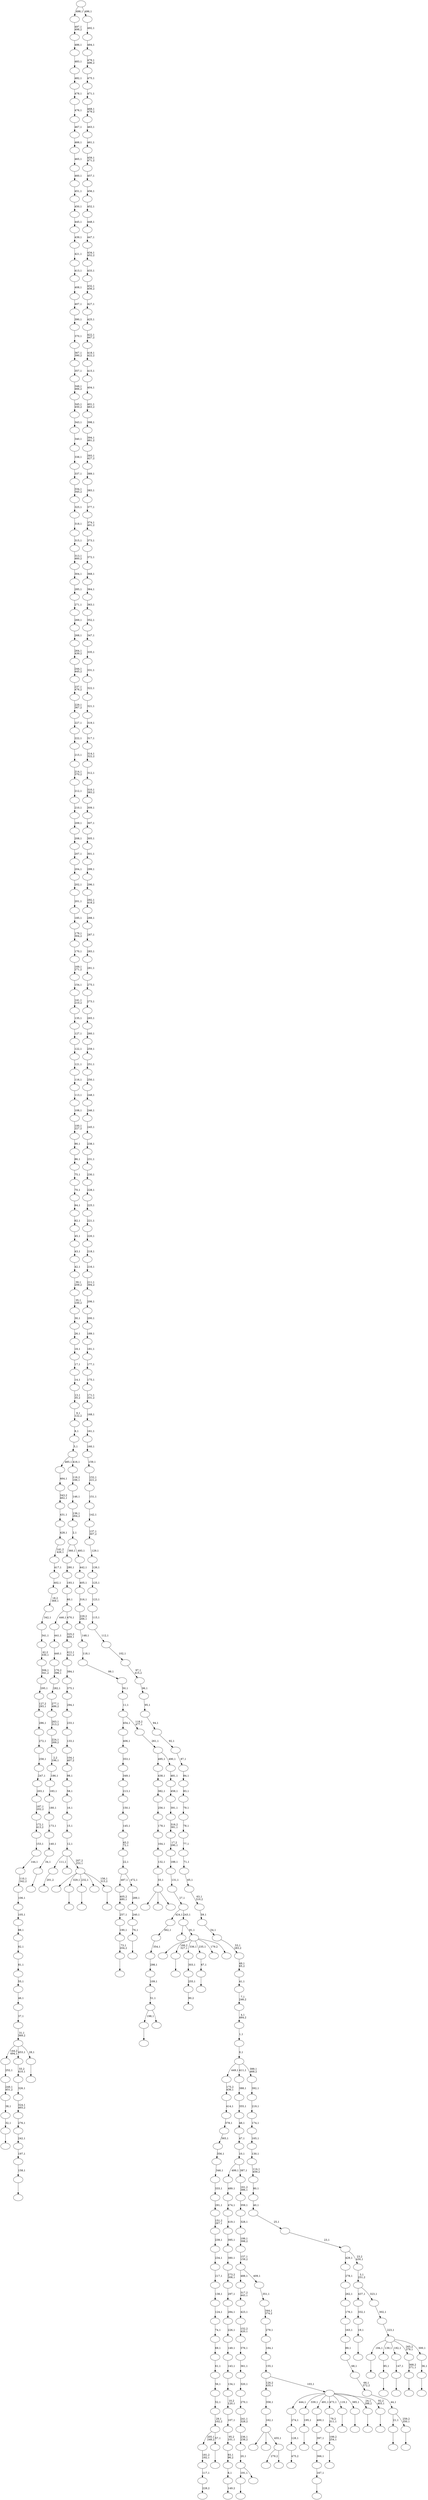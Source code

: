 digraph T {
	550 [label=""]
	549 [label=""]
	548 [label=""]
	547 [label=""]
	546 [label=""]
	545 [label=""]
	544 [label=""]
	543 [label=""]
	542 [label=""]
	541 [label=""]
	540 [label=""]
	539 [label=""]
	538 [label=""]
	537 [label=""]
	536 [label=""]
	535 [label=""]
	534 [label=""]
	533 [label=""]
	532 [label=""]
	531 [label=""]
	530 [label=""]
	529 [label=""]
	528 [label=""]
	527 [label=""]
	526 [label=""]
	525 [label=""]
	524 [label=""]
	523 [label=""]
	522 [label=""]
	521 [label=""]
	520 [label=""]
	519 [label=""]
	518 [label=""]
	517 [label=""]
	516 [label=""]
	515 [label=""]
	514 [label=""]
	513 [label=""]
	512 [label=""]
	511 [label=""]
	510 [label=""]
	509 [label=""]
	508 [label=""]
	507 [label=""]
	506 [label=""]
	505 [label=""]
	504 [label=""]
	503 [label=""]
	502 [label=""]
	501 [label=""]
	500 [label=""]
	499 [label=""]
	498 [label=""]
	497 [label=""]
	496 [label=""]
	495 [label=""]
	494 [label=""]
	493 [label=""]
	492 [label=""]
	491 [label=""]
	490 [label=""]
	489 [label=""]
	488 [label=""]
	487 [label=""]
	486 [label=""]
	485 [label=""]
	484 [label=""]
	483 [label=""]
	482 [label=""]
	481 [label=""]
	480 [label=""]
	479 [label=""]
	478 [label=""]
	477 [label=""]
	476 [label=""]
	475 [label=""]
	474 [label=""]
	473 [label=""]
	472 [label=""]
	471 [label=""]
	470 [label=""]
	469 [label=""]
	468 [label=""]
	467 [label=""]
	466 [label=""]
	465 [label=""]
	464 [label=""]
	463 [label=""]
	462 [label=""]
	461 [label=""]
	460 [label=""]
	459 [label=""]
	458 [label=""]
	457 [label=""]
	456 [label=""]
	455 [label=""]
	454 [label=""]
	453 [label=""]
	452 [label=""]
	451 [label=""]
	450 [label=""]
	449 [label=""]
	448 [label=""]
	447 [label=""]
	446 [label=""]
	445 [label=""]
	444 [label=""]
	443 [label=""]
	442 [label=""]
	441 [label=""]
	440 [label=""]
	439 [label=""]
	438 [label=""]
	437 [label=""]
	436 [label=""]
	435 [label=""]
	434 [label=""]
	433 [label=""]
	432 [label=""]
	431 [label=""]
	430 [label=""]
	429 [label=""]
	428 [label=""]
	427 [label=""]
	426 [label=""]
	425 [label=""]
	424 [label=""]
	423 [label=""]
	422 [label=""]
	421 [label=""]
	420 [label=""]
	419 [label=""]
	418 [label=""]
	417 [label=""]
	416 [label=""]
	415 [label=""]
	414 [label=""]
	413 [label=""]
	412 [label=""]
	411 [label=""]
	410 [label=""]
	409 [label=""]
	408 [label=""]
	407 [label=""]
	406 [label=""]
	405 [label=""]
	404 [label=""]
	403 [label=""]
	402 [label=""]
	401 [label=""]
	400 [label=""]
	399 [label=""]
	398 [label=""]
	397 [label=""]
	396 [label=""]
	395 [label=""]
	394 [label=""]
	393 [label=""]
	392 [label=""]
	391 [label=""]
	390 [label=""]
	389 [label=""]
	388 [label=""]
	387 [label=""]
	386 [label=""]
	385 [label=""]
	384 [label=""]
	383 [label=""]
	382 [label=""]
	381 [label=""]
	380 [label=""]
	379 [label=""]
	378 [label=""]
	377 [label=""]
	376 [label=""]
	375 [label=""]
	374 [label=""]
	373 [label=""]
	372 [label=""]
	371 [label=""]
	370 [label=""]
	369 [label=""]
	368 [label=""]
	367 [label=""]
	366 [label=""]
	365 [label=""]
	364 [label=""]
	363 [label=""]
	362 [label=""]
	361 [label=""]
	360 [label=""]
	359 [label=""]
	358 [label=""]
	357 [label=""]
	356 [label=""]
	355 [label=""]
	354 [label=""]
	353 [label=""]
	352 [label=""]
	351 [label=""]
	350 [label=""]
	349 [label=""]
	348 [label=""]
	347 [label=""]
	346 [label=""]
	345 [label=""]
	344 [label=""]
	343 [label=""]
	342 [label=""]
	341 [label=""]
	340 [label=""]
	339 [label=""]
	338 [label=""]
	337 [label=""]
	336 [label=""]
	335 [label=""]
	334 [label=""]
	333 [label=""]
	332 [label=""]
	331 [label=""]
	330 [label=""]
	329 [label=""]
	328 [label=""]
	327 [label=""]
	326 [label=""]
	325 [label=""]
	324 [label=""]
	323 [label=""]
	322 [label=""]
	321 [label=""]
	320 [label=""]
	319 [label=""]
	318 [label=""]
	317 [label=""]
	316 [label=""]
	315 [label=""]
	314 [label=""]
	313 [label=""]
	312 [label=""]
	311 [label=""]
	310 [label=""]
	309 [label=""]
	308 [label=""]
	307 [label=""]
	306 [label=""]
	305 [label=""]
	304 [label=""]
	303 [label=""]
	302 [label=""]
	301 [label=""]
	300 [label=""]
	299 [label=""]
	298 [label=""]
	297 [label=""]
	296 [label=""]
	295 [label=""]
	294 [label=""]
	293 [label=""]
	292 [label=""]
	291 [label=""]
	290 [label=""]
	289 [label=""]
	288 [label=""]
	287 [label=""]
	286 [label=""]
	285 [label=""]
	284 [label=""]
	283 [label=""]
	282 [label=""]
	281 [label=""]
	280 [label=""]
	279 [label=""]
	278 [label=""]
	277 [label=""]
	276 [label=""]
	275 [label=""]
	274 [label=""]
	273 [label=""]
	272 [label=""]
	271 [label=""]
	270 [label=""]
	269 [label=""]
	268 [label=""]
	267 [label=""]
	266 [label=""]
	265 [label=""]
	264 [label=""]
	263 [label=""]
	262 [label=""]
	261 [label=""]
	260 [label=""]
	259 [label=""]
	258 [label=""]
	257 [label=""]
	256 [label=""]
	255 [label=""]
	254 [label=""]
	253 [label=""]
	252 [label=""]
	251 [label=""]
	250 [label=""]
	249 [label=""]
	248 [label=""]
	247 [label=""]
	246 [label=""]
	245 [label=""]
	244 [label=""]
	243 [label=""]
	242 [label=""]
	241 [label=""]
	240 [label=""]
	239 [label=""]
	238 [label=""]
	237 [label=""]
	236 [label=""]
	235 [label=""]
	234 [label=""]
	233 [label=""]
	232 [label=""]
	231 [label=""]
	230 [label=""]
	229 [label=""]
	228 [label=""]
	227 [label=""]
	226 [label=""]
	225 [label=""]
	224 [label=""]
	223 [label=""]
	222 [label=""]
	221 [label=""]
	220 [label=""]
	219 [label=""]
	218 [label=""]
	217 [label=""]
	216 [label=""]
	215 [label=""]
	214 [label=""]
	213 [label=""]
	212 [label=""]
	211 [label=""]
	210 [label=""]
	209 [label=""]
	208 [label=""]
	207 [label=""]
	206 [label=""]
	205 [label=""]
	204 [label=""]
	203 [label=""]
	202 [label=""]
	201 [label=""]
	200 [label=""]
	199 [label=""]
	198 [label=""]
	197 [label=""]
	196 [label=""]
	195 [label=""]
	194 [label=""]
	193 [label=""]
	192 [label=""]
	191 [label=""]
	190 [label=""]
	189 [label=""]
	188 [label=""]
	187 [label=""]
	186 [label=""]
	185 [label=""]
	184 [label=""]
	183 [label=""]
	182 [label=""]
	181 [label=""]
	180 [label=""]
	179 [label=""]
	178 [label=""]
	177 [label=""]
	176 [label=""]
	175 [label=""]
	174 [label=""]
	173 [label=""]
	172 [label=""]
	171 [label=""]
	170 [label=""]
	169 [label=""]
	168 [label=""]
	167 [label=""]
	166 [label=""]
	165 [label=""]
	164 [label=""]
	163 [label=""]
	162 [label=""]
	161 [label=""]
	160 [label=""]
	159 [label=""]
	158 [label=""]
	157 [label=""]
	156 [label=""]
	155 [label=""]
	154 [label=""]
	153 [label=""]
	152 [label=""]
	151 [label=""]
	150 [label=""]
	149 [label=""]
	148 [label=""]
	147 [label=""]
	146 [label=""]
	145 [label=""]
	144 [label=""]
	143 [label=""]
	142 [label=""]
	141 [label=""]
	140 [label=""]
	139 [label=""]
	138 [label=""]
	137 [label=""]
	136 [label=""]
	135 [label=""]
	134 [label=""]
	133 [label=""]
	132 [label=""]
	131 [label=""]
	130 [label=""]
	129 [label=""]
	128 [label=""]
	127 [label=""]
	126 [label=""]
	125 [label=""]
	124 [label=""]
	123 [label=""]
	122 [label=""]
	121 [label=""]
	120 [label=""]
	119 [label=""]
	118 [label=""]
	117 [label=""]
	116 [label=""]
	115 [label=""]
	114 [label=""]
	113 [label=""]
	112 [label=""]
	111 [label=""]
	110 [label=""]
	109 [label=""]
	108 [label=""]
	107 [label=""]
	106 [label=""]
	105 [label=""]
	104 [label=""]
	103 [label=""]
	102 [label=""]
	101 [label=""]
	100 [label=""]
	99 [label=""]
	98 [label=""]
	97 [label=""]
	96 [label=""]
	95 [label=""]
	94 [label=""]
	93 [label=""]
	92 [label=""]
	91 [label=""]
	90 [label=""]
	89 [label=""]
	88 [label=""]
	87 [label=""]
	86 [label=""]
	85 [label=""]
	84 [label=""]
	83 [label=""]
	82 [label=""]
	81 [label=""]
	80 [label=""]
	79 [label=""]
	78 [label=""]
	77 [label=""]
	76 [label=""]
	75 [label=""]
	74 [label=""]
	73 [label=""]
	72 [label=""]
	71 [label=""]
	70 [label=""]
	69 [label=""]
	68 [label=""]
	67 [label=""]
	66 [label=""]
	65 [label=""]
	64 [label=""]
	63 [label=""]
	62 [label=""]
	61 [label=""]
	60 [label=""]
	59 [label=""]
	58 [label=""]
	57 [label=""]
	56 [label=""]
	55 [label=""]
	54 [label=""]
	53 [label=""]
	52 [label=""]
	51 [label=""]
	50 [label=""]
	49 [label=""]
	48 [label=""]
	47 [label=""]
	46 [label=""]
	45 [label=""]
	44 [label=""]
	43 [label=""]
	42 [label=""]
	41 [label=""]
	40 [label=""]
	39 [label=""]
	38 [label=""]
	37 [label=""]
	36 [label=""]
	35 [label=""]
	34 [label=""]
	33 [label=""]
	32 [label=""]
	31 [label=""]
	30 [label=""]
	29 [label=""]
	28 [label=""]
	27 [label=""]
	26 [label=""]
	25 [label=""]
	24 [label=""]
	23 [label=""]
	22 [label=""]
	21 [label=""]
	20 [label=""]
	19 [label=""]
	18 [label=""]
	17 [label=""]
	16 [label=""]
	15 [label=""]
	14 [label=""]
	13 [label=""]
	12 [label=""]
	11 [label=""]
	10 [label=""]
	9 [label=""]
	8 [label=""]
	7 [label=""]
	6 [label=""]
	5 [label=""]
	4 [label=""]
	3 [label=""]
	2 [label=""]
	1 [label=""]
	0 [label=""]
	547 -> 548 [label=""]
	544 -> 545 [label=""]
	542 -> 543 [label=""]
	541 -> 542 [label="73,1\n204,2"]
	540 -> 541 [label="190,1"]
	539 -> 540 [label="257,1"]
	538 -> 539 [label="405,2\n480,1"]
	536 -> 537 [label=""]
	535 -> 536 [label="32,1"]
	534 -> 535 [label="38,1"]
	533 -> 534 [label="249,1\n451,2"]
	532 -> 533 [label="252,1"]
	530 -> 531 [label=""]
	528 -> 529 [label=""]
	526 -> 527 [label="475,2"]
	525 -> 526 [label="128,1"]
	524 -> 525 [label="274,1"]
	522 -> 523 [label=""]
	520 -> 521 [label=""]
	519 -> 520 [label="195,1"]
	516 -> 517 [label=""]
	514 -> 515 [label="228,2"]
	513 -> 514 [label="117,1"]
	512 -> 513 [label="181,2\n182,1"]
	509 -> 510 [label=""]
	508 -> 512 [label="205,1\n248,2"]
	508 -> 509 [label="57,1"]
	507 -> 508 [label="29,1\n102,2"]
	506 -> 507 [label="52,1"]
	505 -> 506 [label="56,1"]
	504 -> 505 [label="61,1"]
	503 -> 504 [label="69,1"]
	502 -> 503 [label="74,1"]
	501 -> 502 [label="124,1"]
	500 -> 501 [label="138,1"]
	499 -> 500 [label="217,1"]
	498 -> 499 [label="234,1"]
	497 -> 498 [label="239,1"]
	496 -> 497 [label="151,2\n267,1"]
	495 -> 496 [label="291,1"]
	494 -> 495 [label="333,1"]
	493 -> 494 [label="346,1"]
	492 -> 493 [label="356,1"]
	491 -> 492 [label="365,1"]
	490 -> 491 [label="378,1"]
	489 -> 490 [label="414,1"]
	488 -> 489 [label="175,2\n436,1"]
	486 -> 487 [label=""]
	485 -> 486 [label="167,1"]
	484 -> 485 [label="366,1"]
	483 -> 484 [label="397,1"]
	482 -> 483 [label="400,1"]
	480 -> 481 [label=""]
	478 -> 479 [label="201,2"]
	476 -> 477 [label=""]
	475 -> 476 [label="76,1"]
	474 -> 475 [label="240,1"]
	473 -> 474 [label="289,1"]
	472 -> 538 [label="487,1"]
	472 -> 473 [label="472,1"]
	471 -> 472 [label="22,1"]
	470 -> 471 [label="45,2\n72,1"]
	469 -> 470 [label="145,1"]
	468 -> 469 [label="150,1"]
	467 -> 468 [label="213,1"]
	466 -> 467 [label="349,1"]
	465 -> 466 [label="353,1"]
	464 -> 465 [label="406,1"]
	462 -> 463 [label=""]
	461 -> 462 [label="34,1"]
	460 -> 461 [label="140,1"]
	459 -> 460 [label="173,1"]
	458 -> 459 [label="180,1"]
	457 -> 458 [label="183,1"]
	456 -> 457 [label="186,1"]
	455 -> 456 [label="2,2\n196,1"]
	454 -> 455 [label="224,1\n269,2"]
	453 -> 454 [label="263,1\n313,2"]
	452 -> 453 [label="277,1\n486,2"]
	451 -> 452 [label="282,1"]
	450 -> 451 [label="170,2\n396,1"]
	449 -> 450 [label="440,1"]
	448 -> 449 [label="441,1"]
	446 -> 447 [label=""]
	445 -> 446 [label="85,1"]
	442 -> 443 [label=""]
	441 -> 442 [label="199,2\n254,1"]
	440 -> 441 [label="79,2\n311,1"]
	438 -> 439 [label=""]
	436 -> 522 [label="191,1"]
	436 -> 437 [label=""]
	435 -> 436 [label="20,1"]
	434 -> 435 [label="236,1\n238,2"]
	433 -> 434 [label="241,1\n328,2"]
	432 -> 433 [label="270,1"]
	431 -> 432 [label="320,1"]
	430 -> 431 [label="361,1"]
	429 -> 430 [label="376,1"]
	428 -> 429 [label="152,2\n420,1"]
	427 -> 428 [label="423,1"]
	426 -> 427 [label="317,2\n443,1"]
	424 -> 425 [label="149,2"]
	423 -> 424 [label="6,1"]
	422 -> 423 [label="93,1\n96,2"]
	421 -> 422 [label="95,2\n101,1"]
	420 -> 421 [label="107,1"]
	419 -> 420 [label="10,2\n120,1"]
	418 -> 419 [label="134,1"]
	417 -> 418 [label="143,1"]
	416 -> 417 [label="149,1"]
	415 -> 416 [label="226,1"]
	414 -> 415 [label="284,1"]
	413 -> 414 [label="297,1"]
	412 -> 413 [label="273,2\n308,1"]
	411 -> 412 [label="380,1"]
	410 -> 411 [label="395,1"]
	409 -> 410 [label="419,1"]
	408 -> 409 [label="474,1"]
	407 -> 408 [label="489,1"]
	405 -> 546 [label=""]
	405 -> 511 [label=""]
	405 -> 406 [label=""]
	404 -> 405 [label="33,1"]
	403 -> 404 [label="132,1"]
	402 -> 403 [label="164,1"]
	401 -> 402 [label="178,1"]
	400 -> 401 [label="256,1"]
	399 -> 400 [label="382,1"]
	398 -> 399 [label="438,1"]
	394 -> 544 [label="198,1"]
	394 -> 395 [label=""]
	393 -> 394 [label="51,1"]
	392 -> 393 [label="109,1"]
	391 -> 392 [label="298,1"]
	390 -> 391 [label="354,1"]
	389 -> 390 [label="362,1"]
	386 -> 387 [label=""]
	385 -> 386 [label="158,1"]
	384 -> 385 [label="197,1"]
	383 -> 384 [label="242,1"]
	382 -> 383 [label="276,1"]
	381 -> 382 [label="324,1\n465,2"]
	380 -> 381 [label="326,1"]
	379 -> 380 [label="55,2\n410,1"]
	377 -> 378 [label=""]
	376 -> 377 [label="19,1"]
	375 -> 376 [label="332,1"]
	373 -> 374 [label=""]
	372 -> 373 [label="147,1"]
	370 -> 371 [label=""]
	369 -> 370 [label="368,2\n371,1"]
	367 -> 550 [label="279,2"]
	367 -> 368 [label=""]
	366 -> 444 [label=""]
	366 -> 397 [label=""]
	366 -> 367 [label="455,1"]
	365 -> 366 [label="162,1"]
	364 -> 365 [label="358,1"]
	362 -> 363 [label=""]
	360 -> 361 [label="90,2"]
	359 -> 360 [label="255,1"]
	358 -> 359 [label="303,1"]
	356 -> 357 [label=""]
	355 -> 530 [label="21,1"]
	355 -> 356 [label="259,2\n350,1"]
	354 -> 355 [label="44,1"]
	353 -> 354 [label="66,1\n372,2"]
	352 -> 353 [label="68,1"]
	351 -> 352 [label="89,1"]
	350 -> 351 [label="163,1"]
	349 -> 350 [label="176,1"]
	348 -> 349 [label="262,1"]
	347 -> 348 [label="278,1"]
	345 -> 346 [label=""]
	344 -> 532 [label="144,2\n494,1"]
	344 -> 379 [label="453,1"]
	344 -> 345 [label="28,1"]
	343 -> 344 [label="31,1\n369,2"]
	342 -> 343 [label="37,1"]
	341 -> 342 [label="46,1"]
	340 -> 341 [label="55,1"]
	339 -> 340 [label="81,1"]
	338 -> 339 [label="82,1"]
	337 -> 338 [label="88,1"]
	336 -> 337 [label="105,1"]
	335 -> 336 [label="106,1"]
	334 -> 335 [label="110,1\n342,2"]
	333 -> 334 [label="144,1"]
	332 -> 333 [label="153,1"]
	331 -> 332 [label="172,1\n413,2"]
	330 -> 331 [label="187,1\n202,2"]
	329 -> 330 [label="203,1"]
	328 -> 329 [label="247,1"]
	327 -> 328 [label="258,1"]
	326 -> 327 [label="272,1"]
	325 -> 326 [label="286,1"]
	324 -> 325 [label="127,2\n293,1"]
	323 -> 324 [label="295,1"]
	322 -> 323 [label="306,1\n341,2"]
	321 -> 322 [label="42,2\n330,1"]
	320 -> 321 [label="341,1"]
	319 -> 320 [label="342,1"]
	318 -> 319 [label="18,2\n369,1"]
	317 -> 318 [label="402,1"]
	316 -> 317 [label="417,1"]
	315 -> 316 [label="141,2\n426,1"]
	314 -> 315 [label="428,1"]
	313 -> 314 [label="431,1"]
	312 -> 313 [label="343,2\n462,1"]
	311 -> 312 [label="464,1"]
	309 -> 310 [label=""]
	307 -> 308 [label=""]
	306 -> 518 [label=""]
	306 -> 516 [label="329,1"]
	306 -> 480 [label="232,1"]
	306 -> 396 [label=""]
	306 -> 307 [label="156,1\n315,2"]
	305 -> 478 [label="111,1"]
	305 -> 388 [label=""]
	305 -> 306 [label="207,2\n253,1"]
	304 -> 305 [label="12,1"]
	303 -> 304 [label="15,1"]
	302 -> 303 [label="16,1"]
	301 -> 302 [label="58,1"]
	300 -> 301 [label="98,1"]
	299 -> 300 [label="104,1\n407,2"]
	298 -> 299 [label="133,1"]
	297 -> 298 [label="233,1"]
	296 -> 297 [label="294,1"]
	295 -> 296 [label="375,1"]
	294 -> 295 [label="384,1"]
	293 -> 294 [label="412,1\n421,2"]
	292 -> 293 [label="325,2\n469,1"]
	291 -> 448 [label="446,1"]
	291 -> 292 [label="470,1"]
	290 -> 291 [label="60,1"]
	289 -> 290 [label="193,1"]
	288 -> 289 [label="280,1"]
	286 -> 287 [label=""]
	285 -> 286 [label="67,1"]
	283 -> 284 [label=""]
	282 -> 524 [label="444,1"]
	282 -> 519 [label="339,1"]
	282 -> 482 [label="491,1"]
	282 -> 440 [label="473,1"]
	282 -> 438 [label="119,1"]
	282 -> 362 [label="385,1"]
	282 -> 309 [label="24,1\n288,2"]
	282 -> 283 [label="92,2\n403,1"]
	281 -> 364 [label="126,2\n435,1"]
	281 -> 282 [label="103,1"]
	280 -> 281 [label="155,1"]
	279 -> 280 [label="184,1"]
	278 -> 279 [label="279,1"]
	277 -> 278 [label="344,1\n374,2"]
	276 -> 277 [label="351,1"]
	275 -> 426 [label="488,1"]
	275 -> 276 [label="409,1"]
	274 -> 275 [label="157,1\n159,2"]
	273 -> 274 [label="199,1\n398,2"]
	272 -> 273 [label="328,1"]
	271 -> 272 [label="359,1"]
	270 -> 271 [label="161,2\n386,1"]
	269 -> 407 [label="499,1"]
	269 -> 270 [label="387,1"]
	268 -> 269 [label="10,1"]
	267 -> 268 [label="47,1"]
	266 -> 267 [label="48,1"]
	265 -> 266 [label="355,1"]
	264 -> 265 [label="388,1"]
	260 -> 549 [label=""]
	260 -> 528 [label="166,2\n327,1"]
	260 -> 358 [label="336,1"]
	260 -> 285 [label="235,1"]
	260 -> 263 [label="179,2"]
	260 -> 261 [label=""]
	259 -> 262 [label=""]
	259 -> 260 [label="91,1"]
	258 -> 389 [label="424,1"]
	258 -> 259 [label="243,1"]
	257 -> 258 [label="27,1"]
	256 -> 257 [label="131,1"]
	255 -> 256 [label="188,1"]
	254 -> 255 [label="17,2\n290,1"]
	253 -> 254 [label="316,2\n381,1"]
	252 -> 253 [label="391,1"]
	251 -> 252 [label="458,1"]
	250 -> 251 [label="481,1"]
	249 -> 398 [label="495,1"]
	249 -> 250 [label="490,1"]
	248 -> 249 [label="261,1"]
	247 -> 464 [label="454,1"]
	247 -> 248 [label="118,2\n477,1"]
	246 -> 247 [label="11,1"]
	245 -> 246 [label="50,1"]
	244 -> 245 [label="99,1"]
	243 -> 244 [label="118,1"]
	242 -> 243 [label="148,1"]
	241 -> 242 [label="229,2\n266,1"]
	240 -> 241 [label="316,1"]
	239 -> 240 [label="405,1"]
	238 -> 239 [label="442,1"]
	237 -> 288 [label="360,1"]
	237 -> 238 [label="493,1"]
	236 -> 237 [label="2,1"]
	235 -> 236 [label="136,1\n264,2"]
	234 -> 235 [label="146,1"]
	233 -> 234 [label="116,2\n166,1"]
	232 -> 311 [label="485,1"]
	232 -> 233 [label="416,1"]
	231 -> 232 [label="5,1"]
	230 -> 231 [label="8,1"]
	229 -> 230 [label="9,1\n122,2"]
	228 -> 229 [label="13,1\n35,2"]
	227 -> 228 [label="14,1"]
	226 -> 227 [label="17,1"]
	225 -> 226 [label="18,1"]
	224 -> 225 [label="26,1"]
	223 -> 224 [label="30,1"]
	222 -> 223 [label="35,1\n100,2"]
	221 -> 222 [label="39,1\n209,2"]
	220 -> 221 [label="42,1"]
	219 -> 220 [label="43,1"]
	218 -> 219 [label="45,1"]
	217 -> 218 [label="62,1"]
	216 -> 217 [label="64,1"]
	215 -> 216 [label="70,1"]
	214 -> 215 [label="75,1"]
	213 -> 214 [label="86,1"]
	212 -> 213 [label="90,1"]
	211 -> 212 [label="100,1\n227,2"]
	210 -> 211 [label="108,1"]
	209 -> 210 [label="113,1"]
	208 -> 209 [label="116,1"]
	207 -> 208 [label="121,1"]
	206 -> 207 [label="122,1"]
	205 -> 206 [label="127,1"]
	204 -> 205 [label="135,1"]
	203 -> 204 [label="141,1\n210,2"]
	202 -> 203 [label="154,1"]
	201 -> 202 [label="169,1\n271,2"]
	200 -> 201 [label="170,1"]
	199 -> 200 [label="179,1\n304,2"]
	198 -> 199 [label="185,1"]
	197 -> 198 [label="201,1"]
	196 -> 197 [label="202,1"]
	195 -> 196 [label="204,1"]
	194 -> 195 [label="207,1"]
	193 -> 194 [label="208,1"]
	192 -> 193 [label="209,1"]
	191 -> 192 [label="210,1"]
	190 -> 191 [label="212,1"]
	189 -> 190 [label="214,1\n370,2"]
	188 -> 189 [label="215,1"]
	187 -> 188 [label="222,1"]
	186 -> 187 [label="227,1"]
	185 -> 186 [label="229,1\n367,2"]
	184 -> 185 [label="237,1\n476,2"]
	183 -> 184 [label="244,1\n445,2"]
	182 -> 183 [label="264,1\n439,2"]
	181 -> 182 [label="268,1"]
	180 -> 181 [label="269,1"]
	179 -> 180 [label="271,1"]
	178 -> 179 [label="285,1"]
	177 -> 178 [label="304,1"]
	176 -> 177 [label="313,1\n460,2"]
	175 -> 176 [label="315,1"]
	174 -> 175 [label="318,1"]
	173 -> 174 [label="325,1"]
	172 -> 173 [label="334,1\n345,2"]
	171 -> 172 [label="337,1"]
	170 -> 171 [label="338,1"]
	169 -> 170 [label="340,1"]
	168 -> 169 [label="343,1"]
	167 -> 168 [label="345,1\n450,2"]
	166 -> 167 [label="348,1\n466,2"]
	165 -> 166 [label="357,1"]
	164 -> 165 [label="367,1\n390,2"]
	163 -> 164 [label="370,1"]
	162 -> 163 [label="390,1"]
	161 -> 162 [label="407,1"]
	160 -> 161 [label="408,1"]
	159 -> 160 [label="413,1"]
	158 -> 159 [label="421,1"]
	157 -> 158 [label="439,1"]
	156 -> 157 [label="445,1"]
	155 -> 156 [label="450,1"]
	154 -> 155 [label="451,1"]
	153 -> 154 [label="460,1"]
	152 -> 153 [label="465,1"]
	151 -> 152 [label="466,1"]
	150 -> 151 [label="467,1"]
	149 -> 150 [label="476,1"]
	148 -> 149 [label="478,1"]
	147 -> 148 [label="482,1"]
	146 -> 147 [label="483,1"]
	145 -> 146 [label="486,1"]
	144 -> 145 [label="497,1\n498,2"]
	142 -> 143 [label=""]
	141 -> 142 [label="36,1"]
	140 -> 547 [label="194,1"]
	140 -> 445 [label="139,1"]
	140 -> 372 [label="192,1"]
	140 -> 369 [label="265,2\n379,1"]
	140 -> 141 [label="300,1"]
	139 -> 140 [label="223,1"]
	138 -> 139 [label="302,1"]
	137 -> 375 [label="437,1"]
	137 -> 138 [label="323,1"]
	136 -> 137 [label="3,1\n251,2"]
	135 -> 347 [label="429,1"]
	135 -> 136 [label="23,2\n430,1"]
	134 -> 135 [label="23,1"]
	133 -> 134 [label="25,1"]
	132 -> 133 [label="40,1"]
	131 -> 132 [label="80,1"]
	130 -> 131 [label="114,1\n459,2"]
	129 -> 130 [label="130,1"]
	128 -> 129 [label="165,1"]
	127 -> 128 [label="174,1"]
	126 -> 127 [label="219,1"]
	125 -> 126 [label="392,1"]
	124 -> 488 [label="449,1"]
	124 -> 264 [label="411,1"]
	124 -> 125 [label="399,1\n468,2"]
	123 -> 124 [label="0,1"]
	122 -> 123 [label="1,1"]
	121 -> 122 [label="4,1\n484,2"]
	120 -> 121 [label="7,1\n246,2"]
	119 -> 120 [label="41,1"]
	118 -> 119 [label="49,1\n65,2"]
	117 -> 118 [label="53,1\n283,2"]
	116 -> 117 [label="54,1"]
	115 -> 116 [label="59,1"]
	114 -> 115 [label="63,1\n310,2"]
	113 -> 114 [label="65,1"]
	112 -> 113 [label="71,1"]
	111 -> 112 [label="77,1"]
	110 -> 111 [label="78,1"]
	109 -> 110 [label="79,1"]
	108 -> 109 [label="83,1"]
	107 -> 108 [label="84,1"]
	106 -> 107 [label="87,1"]
	105 -> 106 [label="92,1"]
	104 -> 105 [label="94,1"]
	103 -> 104 [label="95,1"]
	102 -> 103 [label="96,1"]
	101 -> 102 [label="97,1\n415,2"]
	100 -> 101 [label="102,1"]
	99 -> 100 [label="112,1"]
	98 -> 99 [label="115,1"]
	97 -> 98 [label="123,1"]
	96 -> 97 [label="125,1"]
	95 -> 96 [label="126,1"]
	94 -> 95 [label="129,1"]
	93 -> 94 [label="137,1\n307,2"]
	92 -> 93 [label="142,1"]
	91 -> 92 [label="151,1"]
	90 -> 91 [label="152,1\n221,2"]
	89 -> 90 [label="159,1"]
	88 -> 89 [label="160,1"]
	87 -> 88 [label="161,1"]
	86 -> 87 [label="168,1"]
	85 -> 86 [label="171,1\n331,2"]
	84 -> 85 [label="175,1"]
	83 -> 84 [label="177,1"]
	82 -> 83 [label="181,1"]
	81 -> 82 [label="189,1"]
	80 -> 81 [label="200,1"]
	79 -> 80 [label="206,1"]
	78 -> 79 [label="211,1\n394,2"]
	77 -> 78 [label="216,1"]
	76 -> 77 [label="218,1"]
	75 -> 76 [label="220,1"]
	74 -> 75 [label="221,1"]
	73 -> 74 [label="225,1"]
	72 -> 73 [label="228,1"]
	71 -> 72 [label="230,1"]
	70 -> 71 [label="231,1"]
	69 -> 70 [label="238,1"]
	68 -> 69 [label="245,1"]
	67 -> 68 [label="246,1"]
	66 -> 67 [label="248,1"]
	65 -> 66 [label="250,1"]
	64 -> 65 [label="251,1"]
	63 -> 64 [label="259,1"]
	62 -> 63 [label="260,1"]
	61 -> 62 [label="265,1"]
	60 -> 61 [label="273,1"]
	59 -> 60 [label="275,1"]
	58 -> 59 [label="281,1"]
	57 -> 58 [label="283,1"]
	56 -> 57 [label="287,1"]
	55 -> 56 [label="288,1"]
	54 -> 55 [label="292,1\n418,2"]
	53 -> 54 [label="296,1"]
	52 -> 53 [label="299,1"]
	51 -> 52 [label="301,1"]
	50 -> 51 [label="305,1"]
	49 -> 50 [label="307,1"]
	48 -> 49 [label="309,1"]
	47 -> 48 [label="310,1\n383,2"]
	46 -> 47 [label="312,1"]
	45 -> 46 [label="314,1\n322,2"]
	44 -> 45 [label="317,1"]
	43 -> 44 [label="319,1"]
	42 -> 43 [label="321,1"]
	41 -> 42 [label="322,1"]
	40 -> 41 [label="331,1"]
	39 -> 40 [label="335,1"]
	38 -> 39 [label="347,1"]
	37 -> 38 [label="352,1"]
	36 -> 37 [label="363,1"]
	35 -> 36 [label="364,1"]
	34 -> 35 [label="368,1"]
	33 -> 34 [label="372,1"]
	32 -> 33 [label="373,1"]
	31 -> 32 [label="374,1\n401,2"]
	30 -> 31 [label="377,1"]
	29 -> 30 [label="383,1"]
	28 -> 29 [label="389,1"]
	27 -> 28 [label="393,1\n427,2"]
	26 -> 27 [label="394,1\n461,2"]
	25 -> 26 [label="398,1"]
	24 -> 25 [label="401,1\n463,2"]
	23 -> 24 [label="404,1"]
	22 -> 23 [label="415,1"]
	21 -> 22 [label="418,1\n422,2"]
	20 -> 21 [label="422,1\n447,2"]
	19 -> 20 [label="425,1"]
	18 -> 19 [label="427,1"]
	17 -> 18 [label="432,1\n456,2"]
	16 -> 17 [label="433,1"]
	15 -> 16 [label="434,1\n452,2"]
	14 -> 15 [label="447,1"]
	13 -> 14 [label="448,1"]
	12 -> 13 [label="452,1"]
	11 -> 12 [label="456,1"]
	10 -> 11 [label="457,1"]
	9 -> 10 [label="459,1\n471,2"]
	8 -> 9 [label="461,1"]
	7 -> 8 [label="463,1"]
	6 -> 7 [label="468,1\n479,2"]
	5 -> 6 [label="471,1"]
	4 -> 5 [label="475,1"]
	3 -> 4 [label="479,1\n496,2"]
	2 -> 3 [label="484,1"]
	1 -> 2 [label="492,1"]
	0 -> 144 [label="498,1"]
	0 -> 1 [label="496,1"]
}
